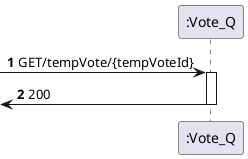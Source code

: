 @startuml
'https://plantuml.com/sequence-diagram


autonumber

participant ":Vote_Q" as vote

-> vote: GET/tempVote/{tempVoteId}
activate vote
[<- vote: 200
deactivate vote


@enduml